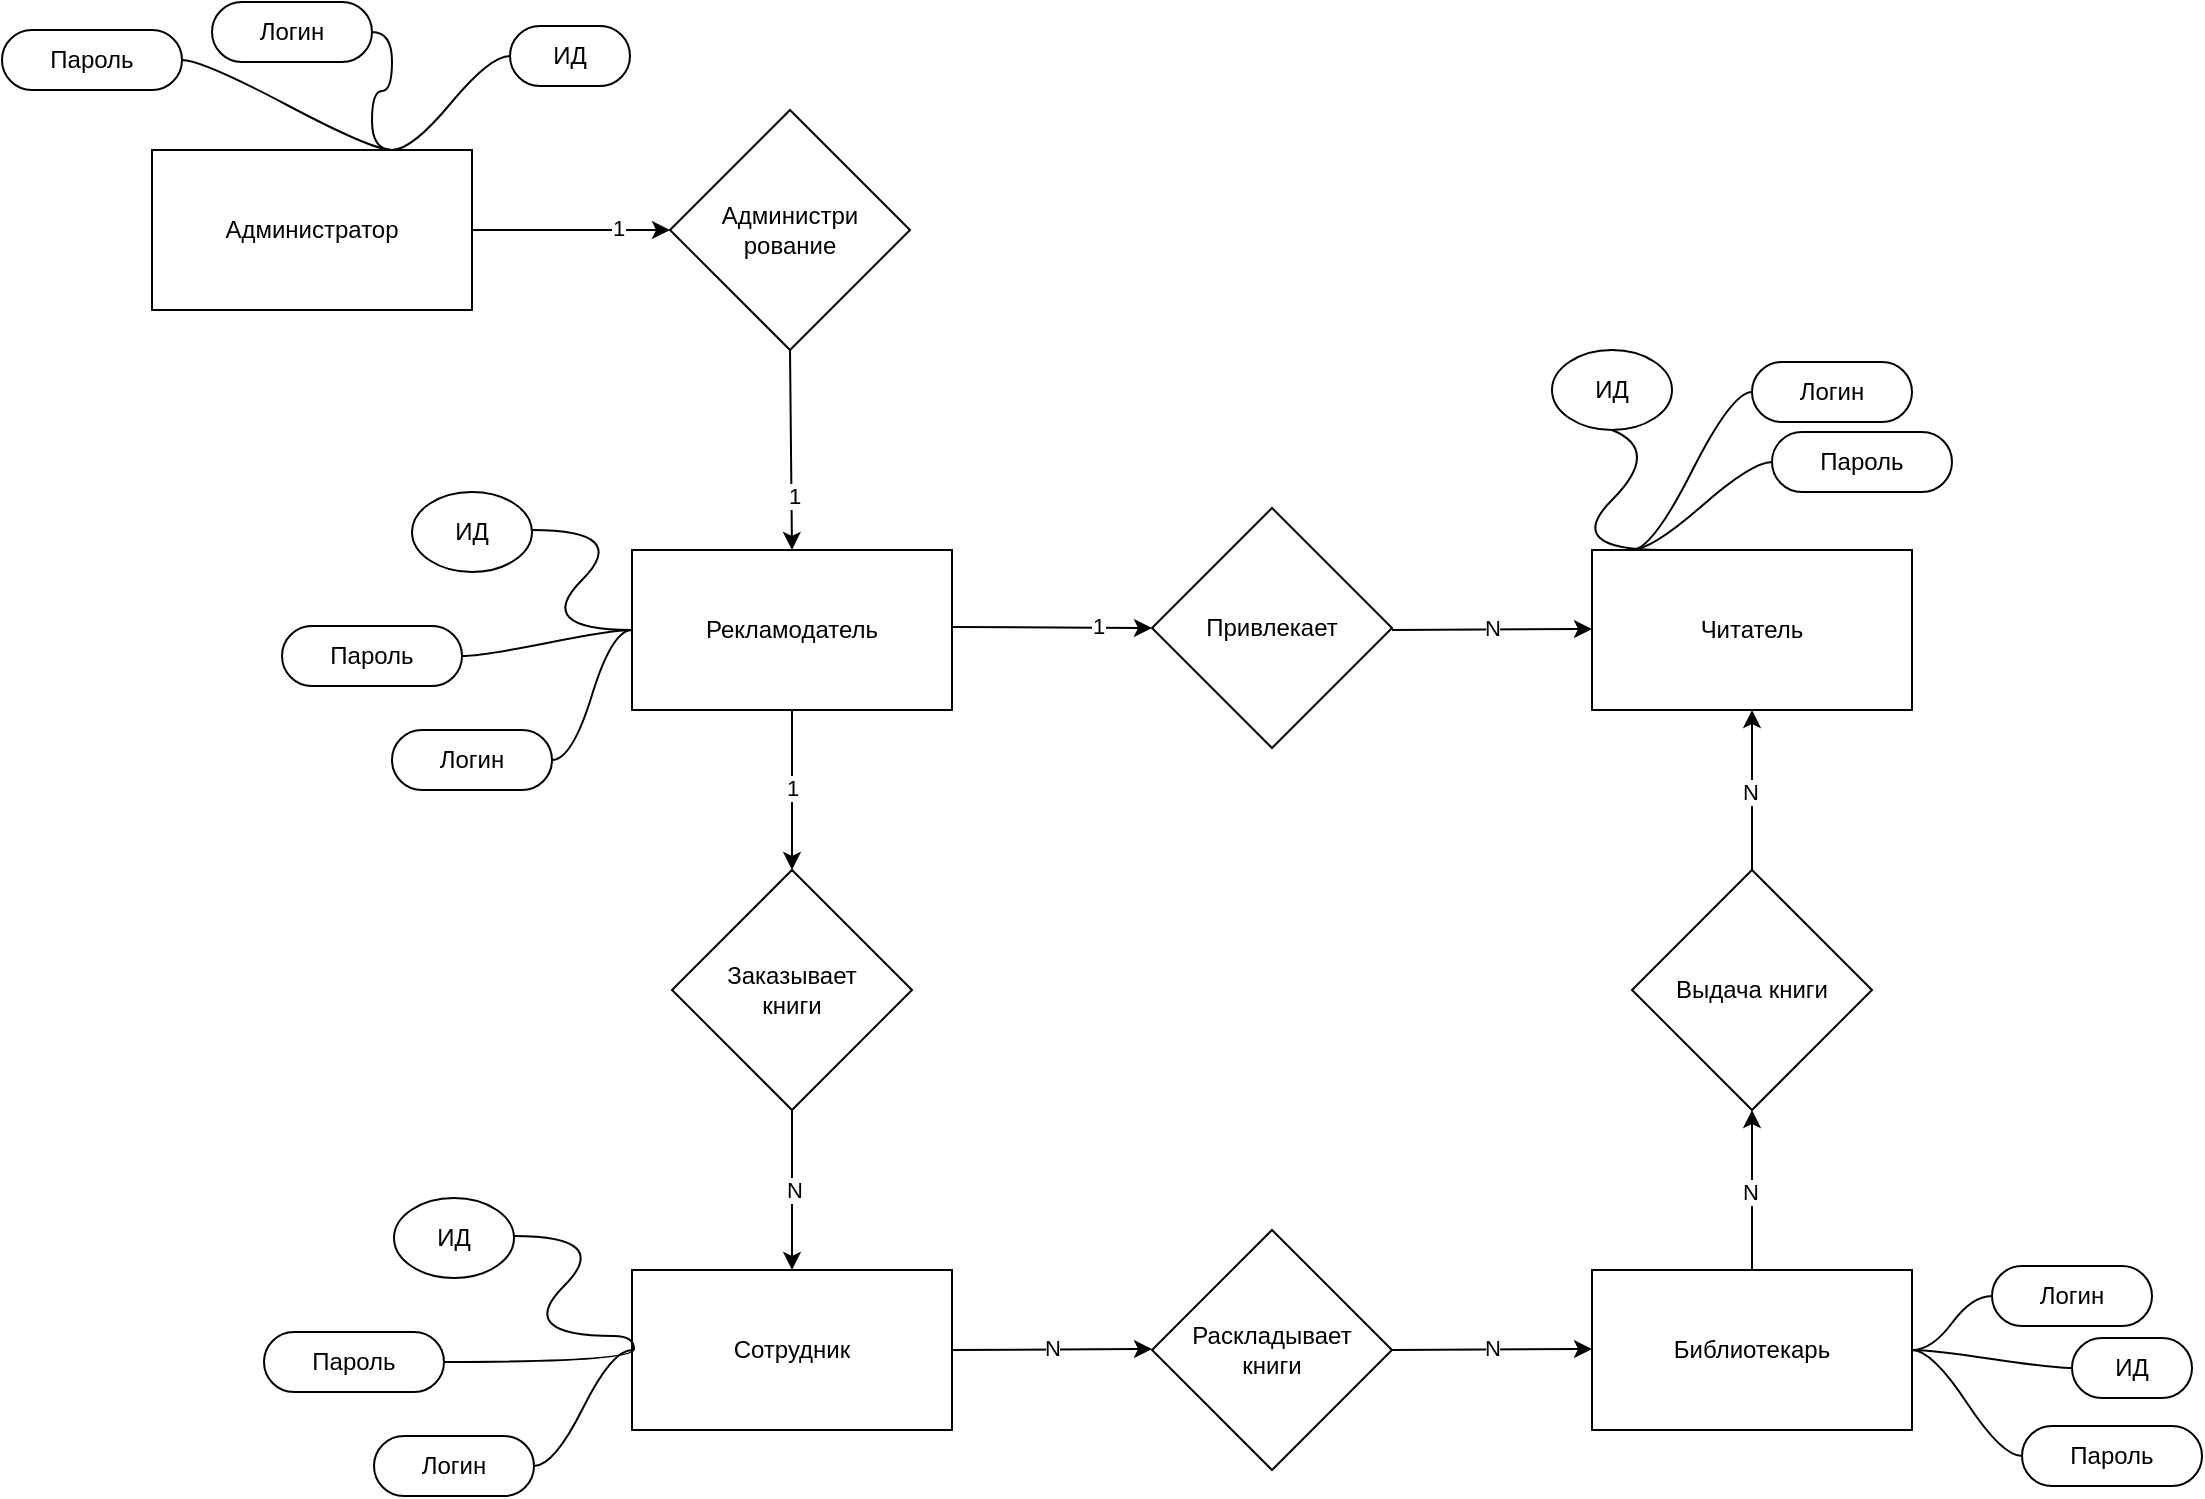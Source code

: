 <mxfile version="26.0.11">
  <diagram name="Страница — 1" id="YFKdfmwQA15YOnpj56bv">
    <mxGraphModel dx="2035" dy="1243" grid="1" gridSize="10" guides="1" tooltips="1" connect="1" arrows="1" fold="1" page="1" pageScale="1" pageWidth="827" pageHeight="1169" math="0" shadow="0">
      <root>
        <mxCell id="0" />
        <mxCell id="1" parent="0" />
        <mxCell id="nL_QgOMmvzi4siewfIoi-1" value="Администратор" style="rounded=0;whiteSpace=wrap;html=1;" vertex="1" parent="1">
          <mxGeometry x="80" y="120" width="160" height="80" as="geometry" />
        </mxCell>
        <mxCell id="nL_QgOMmvzi4siewfIoi-2" value="Рек&lt;span style=&quot;color: rgba(0, 0, 0, 0); font-family: monospace; font-size: 0px; text-align: start; text-wrap-mode: nowrap;&quot;&gt;%3CmxGraphModel%3E%3Croot%3E%3CmxCell%20id%3D%220%22%2F%3E%3CmxCell%20id%3D%221%22%20parent%3D%220%22%2F%3E%3CmxCell%20id%3D%222%22%20value%3D%22%D0%90%D0%B4%D0%BC%D0%B8%D0%BD%D0%B8%D1%81%D1%82%D1%80%D0%B0%D1%82%D0%BE%D1%80%22%20style%3D%22rounded%3D0%3BwhiteSpace%3Dwrap%3Bhtml%3D1%3B%22%20vertex%3D%221%22%20parent%3D%221%22%3E%3CmxGeometry%20x%3D%2280%22%20y%3D%22120%22%20width%3D%22160%22%20height%3D%2280%22%20as%3D%22geometry%22%2F%3E%3C%2FmxCell%3E%3C%2Froot%3E%3C%2FmxGraphModel%3E&lt;/span&gt;ламо&lt;span style=&quot;background-color: transparent; color: light-dark(rgb(0, 0, 0), rgb(255, 255, 255));&quot;&gt;датель&lt;/span&gt;" style="rounded=0;whiteSpace=wrap;html=1;" vertex="1" parent="1">
          <mxGeometry x="320" y="320" width="160" height="80" as="geometry" />
        </mxCell>
        <mxCell id="nL_QgOMmvzi4siewfIoi-3" value="Читатель" style="rounded=0;whiteSpace=wrap;html=1;" vertex="1" parent="1">
          <mxGeometry x="800" y="320" width="160" height="80" as="geometry" />
        </mxCell>
        <mxCell id="nL_QgOMmvzi4siewfIoi-4" value="Сотрудник" style="rounded=0;whiteSpace=wrap;html=1;" vertex="1" parent="1">
          <mxGeometry x="320" y="680" width="160" height="80" as="geometry" />
        </mxCell>
        <mxCell id="nL_QgOMmvzi4siewfIoi-5" value="Библиотекарь" style="rounded=0;whiteSpace=wrap;html=1;" vertex="1" parent="1">
          <mxGeometry x="800" y="680" width="160" height="80" as="geometry" />
        </mxCell>
        <mxCell id="nL_QgOMmvzi4siewfIoi-6" value="Администри&lt;div&gt;рование&lt;/div&gt;" style="rhombus;whiteSpace=wrap;html=1;" vertex="1" parent="1">
          <mxGeometry x="339" y="100" width="120" height="120" as="geometry" />
        </mxCell>
        <mxCell id="nL_QgOMmvzi4siewfIoi-8" value="Привлекает" style="rhombus;whiteSpace=wrap;html=1;" vertex="1" parent="1">
          <mxGeometry x="580" y="299" width="120" height="120" as="geometry" />
        </mxCell>
        <mxCell id="nL_QgOMmvzi4siewfIoi-10" value="Заказывает&lt;div&gt;книги&lt;/div&gt;" style="rhombus;whiteSpace=wrap;html=1;" vertex="1" parent="1">
          <mxGeometry x="340" y="480" width="120" height="120" as="geometry" />
        </mxCell>
        <mxCell id="nL_QgOMmvzi4siewfIoi-11" value="Раскладывает&lt;div&gt;книги&lt;/div&gt;" style="rhombus;whiteSpace=wrap;html=1;" vertex="1" parent="1">
          <mxGeometry x="580" y="660" width="120" height="120" as="geometry" />
        </mxCell>
        <mxCell id="nL_QgOMmvzi4siewfIoi-12" value="Выдача книги" style="rhombus;whiteSpace=wrap;html=1;" vertex="1" parent="1">
          <mxGeometry x="820" y="480" width="120" height="120" as="geometry" />
        </mxCell>
        <mxCell id="nL_QgOMmvzi4siewfIoi-13" value="" style="endArrow=classic;html=1;rounded=0;entryX=0;entryY=0.5;entryDx=0;entryDy=0;" edge="1" parent="1" target="nL_QgOMmvzi4siewfIoi-6">
          <mxGeometry width="50" height="50" relative="1" as="geometry">
            <mxPoint x="240" y="160" as="sourcePoint" />
            <mxPoint x="290" y="110" as="targetPoint" />
          </mxGeometry>
        </mxCell>
        <mxCell id="nL_QgOMmvzi4siewfIoi-14" value="1" style="edgeLabel;html=1;align=center;verticalAlign=middle;resizable=0;points=[];" vertex="1" connectable="0" parent="nL_QgOMmvzi4siewfIoi-13">
          <mxGeometry x="0.463" y="1" relative="1" as="geometry">
            <mxPoint as="offset" />
          </mxGeometry>
        </mxCell>
        <mxCell id="nL_QgOMmvzi4siewfIoi-15" value="" style="endArrow=classic;html=1;rounded=0;entryX=0.5;entryY=0;entryDx=0;entryDy=0;exitX=0.5;exitY=1;exitDx=0;exitDy=0;" edge="1" parent="1" source="nL_QgOMmvzi4siewfIoi-6" target="nL_QgOMmvzi4siewfIoi-2">
          <mxGeometry width="50" height="50" relative="1" as="geometry">
            <mxPoint x="250" y="233" as="sourcePoint" />
            <mxPoint x="348" y="233" as="targetPoint" />
          </mxGeometry>
        </mxCell>
        <mxCell id="nL_QgOMmvzi4siewfIoi-16" value="1" style="edgeLabel;html=1;align=center;verticalAlign=middle;resizable=0;points=[];" vertex="1" connectable="0" parent="nL_QgOMmvzi4siewfIoi-15">
          <mxGeometry x="0.463" y="1" relative="1" as="geometry">
            <mxPoint as="offset" />
          </mxGeometry>
        </mxCell>
        <mxCell id="nL_QgOMmvzi4siewfIoi-17" value="" style="endArrow=classic;html=1;rounded=0;" edge="1" parent="1">
          <mxGeometry width="50" height="50" relative="1" as="geometry">
            <mxPoint x="480" y="358.5" as="sourcePoint" />
            <mxPoint x="580" y="359" as="targetPoint" />
          </mxGeometry>
        </mxCell>
        <mxCell id="nL_QgOMmvzi4siewfIoi-18" value="1" style="edgeLabel;html=1;align=center;verticalAlign=middle;resizable=0;points=[];" vertex="1" connectable="0" parent="nL_QgOMmvzi4siewfIoi-17">
          <mxGeometry x="0.463" y="1" relative="1" as="geometry">
            <mxPoint as="offset" />
          </mxGeometry>
        </mxCell>
        <mxCell id="nL_QgOMmvzi4siewfIoi-19" value="" style="endArrow=classic;html=1;rounded=0;entryX=0;entryY=0.5;entryDx=0;entryDy=0;" edge="1" parent="1">
          <mxGeometry width="50" height="50" relative="1" as="geometry">
            <mxPoint x="700" y="360" as="sourcePoint" />
            <mxPoint x="800" y="359.5" as="targetPoint" />
          </mxGeometry>
        </mxCell>
        <mxCell id="nL_QgOMmvzi4siewfIoi-22" value="N" style="edgeLabel;html=1;align=center;verticalAlign=middle;resizable=0;points=[];" vertex="1" connectable="0" parent="nL_QgOMmvzi4siewfIoi-19">
          <mxGeometry x="-0.007" y="1" relative="1" as="geometry">
            <mxPoint as="offset" />
          </mxGeometry>
        </mxCell>
        <mxCell id="nL_QgOMmvzi4siewfIoi-24" value="" style="endArrow=classic;html=1;rounded=0;exitX=0.5;exitY=1;exitDx=0;exitDy=0;" edge="1" parent="1" source="nL_QgOMmvzi4siewfIoi-2" target="nL_QgOMmvzi4siewfIoi-10">
          <mxGeometry width="50" height="50" relative="1" as="geometry">
            <mxPoint x="710" y="435" as="sourcePoint" />
            <mxPoint x="810" y="434.5" as="targetPoint" />
          </mxGeometry>
        </mxCell>
        <mxCell id="nL_QgOMmvzi4siewfIoi-27" value="1" style="edgeLabel;html=1;align=center;verticalAlign=middle;resizable=0;points=[];" vertex="1" connectable="0" parent="nL_QgOMmvzi4siewfIoi-24">
          <mxGeometry x="-0.025" relative="1" as="geometry">
            <mxPoint as="offset" />
          </mxGeometry>
        </mxCell>
        <mxCell id="nL_QgOMmvzi4siewfIoi-28" value="" style="endArrow=classic;html=1;rounded=0;entryX=0.5;entryY=0;entryDx=0;entryDy=0;exitX=0.5;exitY=1;exitDx=0;exitDy=0;" edge="1" parent="1" source="nL_QgOMmvzi4siewfIoi-10" target="nL_QgOMmvzi4siewfIoi-4">
          <mxGeometry width="50" height="50" relative="1" as="geometry">
            <mxPoint x="414" y="610.5" as="sourcePoint" />
            <mxPoint x="514" y="610" as="targetPoint" />
          </mxGeometry>
        </mxCell>
        <mxCell id="nL_QgOMmvzi4siewfIoi-29" value="N" style="edgeLabel;html=1;align=center;verticalAlign=middle;resizable=0;points=[];" vertex="1" connectable="0" parent="nL_QgOMmvzi4siewfIoi-28">
          <mxGeometry x="-0.007" y="1" relative="1" as="geometry">
            <mxPoint as="offset" />
          </mxGeometry>
        </mxCell>
        <mxCell id="nL_QgOMmvzi4siewfIoi-30" value="" style="endArrow=classic;html=1;rounded=0;entryX=0;entryY=0.5;entryDx=0;entryDy=0;" edge="1" parent="1">
          <mxGeometry width="50" height="50" relative="1" as="geometry">
            <mxPoint x="480" y="720" as="sourcePoint" />
            <mxPoint x="580" y="719.5" as="targetPoint" />
          </mxGeometry>
        </mxCell>
        <mxCell id="nL_QgOMmvzi4siewfIoi-31" value="N" style="edgeLabel;html=1;align=center;verticalAlign=middle;resizable=0;points=[];" vertex="1" connectable="0" parent="nL_QgOMmvzi4siewfIoi-30">
          <mxGeometry x="-0.007" y="1" relative="1" as="geometry">
            <mxPoint as="offset" />
          </mxGeometry>
        </mxCell>
        <mxCell id="nL_QgOMmvzi4siewfIoi-32" value="" style="endArrow=classic;html=1;rounded=0;entryX=0;entryY=0.5;entryDx=0;entryDy=0;" edge="1" parent="1">
          <mxGeometry width="50" height="50" relative="1" as="geometry">
            <mxPoint x="700" y="720" as="sourcePoint" />
            <mxPoint x="800" y="719.5" as="targetPoint" />
          </mxGeometry>
        </mxCell>
        <mxCell id="nL_QgOMmvzi4siewfIoi-33" value="N" style="edgeLabel;html=1;align=center;verticalAlign=middle;resizable=0;points=[];" vertex="1" connectable="0" parent="nL_QgOMmvzi4siewfIoi-32">
          <mxGeometry x="-0.007" y="1" relative="1" as="geometry">
            <mxPoint as="offset" />
          </mxGeometry>
        </mxCell>
        <mxCell id="nL_QgOMmvzi4siewfIoi-36" value="" style="endArrow=classic;html=1;rounded=0;entryX=0.5;entryY=1;entryDx=0;entryDy=0;exitX=0.5;exitY=0;exitDx=0;exitDy=0;" edge="1" parent="1" source="nL_QgOMmvzi4siewfIoi-12" target="nL_QgOMmvzi4siewfIoi-3">
          <mxGeometry width="50" height="50" relative="1" as="geometry">
            <mxPoint x="750" y="410" as="sourcePoint" />
            <mxPoint x="850" y="409.5" as="targetPoint" />
          </mxGeometry>
        </mxCell>
        <mxCell id="nL_QgOMmvzi4siewfIoi-37" value="N" style="edgeLabel;html=1;align=center;verticalAlign=middle;resizable=0;points=[];" vertex="1" connectable="0" parent="nL_QgOMmvzi4siewfIoi-36">
          <mxGeometry x="-0.007" y="1" relative="1" as="geometry">
            <mxPoint as="offset" />
          </mxGeometry>
        </mxCell>
        <mxCell id="nL_QgOMmvzi4siewfIoi-38" value="" style="endArrow=classic;html=1;rounded=0;entryX=0.5;entryY=1;entryDx=0;entryDy=0;exitX=0.5;exitY=0;exitDx=0;exitDy=0;" edge="1" parent="1" source="nL_QgOMmvzi4siewfIoi-5" target="nL_QgOMmvzi4siewfIoi-12">
          <mxGeometry width="50" height="50" relative="1" as="geometry">
            <mxPoint x="760" y="420" as="sourcePoint" />
            <mxPoint x="860" y="419.5" as="targetPoint" />
          </mxGeometry>
        </mxCell>
        <mxCell id="nL_QgOMmvzi4siewfIoi-39" value="N" style="edgeLabel;html=1;align=center;verticalAlign=middle;resizable=0;points=[];" vertex="1" connectable="0" parent="nL_QgOMmvzi4siewfIoi-38">
          <mxGeometry x="-0.007" y="1" relative="1" as="geometry">
            <mxPoint as="offset" />
          </mxGeometry>
        </mxCell>
        <mxCell id="nL_QgOMmvzi4siewfIoi-41" value="ИД" style="ellipse;whiteSpace=wrap;html=1;" vertex="1" parent="1">
          <mxGeometry x="210" y="291" width="60" height="40" as="geometry" />
        </mxCell>
        <mxCell id="nL_QgOMmvzi4siewfIoi-42" value="ИД" style="ellipse;whiteSpace=wrap;html=1;" vertex="1" parent="1">
          <mxGeometry x="780" y="220" width="60" height="40" as="geometry" />
        </mxCell>
        <mxCell id="nL_QgOMmvzi4siewfIoi-45" value="ИД" style="whiteSpace=wrap;html=1;rounded=1;arcSize=50;align=center;verticalAlign=middle;strokeWidth=1;autosize=1;spacing=4;treeFolding=1;treeMoving=1;newEdgeStyle={&quot;edgeStyle&quot;:&quot;entityRelationEdgeStyle&quot;,&quot;startArrow&quot;:&quot;none&quot;,&quot;endArrow&quot;:&quot;none&quot;,&quot;segment&quot;:10,&quot;curved&quot;:1,&quot;sourcePerimeterSpacing&quot;:0,&quot;targetPerimeterSpacing&quot;:0};movable=1;resizable=1;rotatable=1;deletable=1;editable=1;locked=0;connectable=1;" vertex="1" parent="1">
          <mxGeometry x="259" y="58" width="60" height="30" as="geometry" />
        </mxCell>
        <mxCell id="nL_QgOMmvzi4siewfIoi-46" value="" style="edgeStyle=entityRelationEdgeStyle;startArrow=none;endArrow=none;segment=10;curved=1;sourcePerimeterSpacing=0;targetPerimeterSpacing=0;rounded=0;exitX=0.75;exitY=0;exitDx=0;exitDy=0;" edge="1" target="nL_QgOMmvzi4siewfIoi-45" parent="1" source="nL_QgOMmvzi4siewfIoi-1">
          <mxGeometry relative="1" as="geometry">
            <mxPoint x="209" y="100" as="sourcePoint" />
          </mxGeometry>
        </mxCell>
        <mxCell id="nL_QgOMmvzi4siewfIoi-53" value="Логин" style="whiteSpace=wrap;html=1;rounded=1;arcSize=50;align=center;verticalAlign=middle;strokeWidth=1;autosize=1;spacing=4;treeFolding=1;treeMoving=1;newEdgeStyle={&quot;edgeStyle&quot;:&quot;entityRelationEdgeStyle&quot;,&quot;startArrow&quot;:&quot;none&quot;,&quot;endArrow&quot;:&quot;none&quot;,&quot;segment&quot;:10,&quot;curved&quot;:1,&quot;sourcePerimeterSpacing&quot;:0,&quot;targetPerimeterSpacing&quot;:0};" vertex="1" parent="1">
          <mxGeometry x="110" y="46" width="80" height="30" as="geometry" />
        </mxCell>
        <mxCell id="nL_QgOMmvzi4siewfIoi-54" value="" style="edgeStyle=entityRelationEdgeStyle;startArrow=none;endArrow=none;segment=10;curved=1;sourcePerimeterSpacing=0;targetPerimeterSpacing=0;rounded=0;exitX=0.75;exitY=0;exitDx=0;exitDy=0;" edge="1" target="nL_QgOMmvzi4siewfIoi-53" parent="1" source="nL_QgOMmvzi4siewfIoi-1">
          <mxGeometry relative="1" as="geometry">
            <mxPoint x="70" y="88" as="sourcePoint" />
          </mxGeometry>
        </mxCell>
        <mxCell id="nL_QgOMmvzi4siewfIoi-55" value="Пароль" style="whiteSpace=wrap;html=1;rounded=1;arcSize=50;align=center;verticalAlign=middle;strokeWidth=1;autosize=1;spacing=4;treeFolding=1;treeMoving=1;newEdgeStyle={&quot;edgeStyle&quot;:&quot;entityRelationEdgeStyle&quot;,&quot;startArrow&quot;:&quot;none&quot;,&quot;endArrow&quot;:&quot;none&quot;,&quot;segment&quot;:10,&quot;curved&quot;:1,&quot;sourcePerimeterSpacing&quot;:0,&quot;targetPerimeterSpacing&quot;:0};" vertex="1" parent="1">
          <mxGeometry x="5" y="60" width="90" height="30" as="geometry" />
        </mxCell>
        <mxCell id="nL_QgOMmvzi4siewfIoi-56" value="" style="edgeStyle=entityRelationEdgeStyle;startArrow=none;endArrow=none;segment=10;curved=1;sourcePerimeterSpacing=0;targetPerimeterSpacing=0;rounded=0;exitX=0.75;exitY=0;exitDx=0;exitDy=0;" edge="1" target="nL_QgOMmvzi4siewfIoi-55" parent="1" source="nL_QgOMmvzi4siewfIoi-1">
          <mxGeometry relative="1" as="geometry">
            <mxPoint x="-30" y="102" as="sourcePoint" />
            <Array as="points">
              <mxPoint x="140" y="110" />
              <mxPoint x="130" y="100" />
            </Array>
          </mxGeometry>
        </mxCell>
        <mxCell id="nL_QgOMmvzi4siewfIoi-62" value="" style="curved=1;endArrow=none;html=1;rounded=0;startFill=0;" edge="1" parent="1">
          <mxGeometry width="50" height="50" relative="1" as="geometry">
            <mxPoint x="320" y="360" as="sourcePoint" />
            <mxPoint x="270" y="310" as="targetPoint" />
            <Array as="points">
              <mxPoint x="270" y="360" />
              <mxPoint x="320" y="310" />
            </Array>
          </mxGeometry>
        </mxCell>
        <mxCell id="nL_QgOMmvzi4siewfIoi-63" value="" style="curved=1;endArrow=none;html=1;rounded=0;startFill=0;entryX=0.5;entryY=1;entryDx=0;entryDy=0;" edge="1" parent="1" target="nL_QgOMmvzi4siewfIoi-42">
          <mxGeometry width="50" height="50" relative="1" as="geometry">
            <mxPoint x="835" y="320" as="sourcePoint" />
            <mxPoint x="785" y="270" as="targetPoint" />
            <Array as="points">
              <mxPoint x="785" y="320" />
              <mxPoint x="835" y="270" />
            </Array>
          </mxGeometry>
        </mxCell>
        <mxCell id="nL_QgOMmvzi4siewfIoi-64" value="Логин" style="whiteSpace=wrap;html=1;rounded=1;arcSize=50;align=center;verticalAlign=middle;strokeWidth=1;autosize=1;spacing=4;treeFolding=1;treeMoving=1;newEdgeStyle={&quot;edgeStyle&quot;:&quot;entityRelationEdgeStyle&quot;,&quot;startArrow&quot;:&quot;none&quot;,&quot;endArrow&quot;:&quot;none&quot;,&quot;segment&quot;:10,&quot;curved&quot;:1,&quot;sourcePerimeterSpacing&quot;:0,&quot;targetPerimeterSpacing&quot;:0};" vertex="1" parent="1">
          <mxGeometry x="200" y="410" width="80" height="30" as="geometry" />
        </mxCell>
        <mxCell id="nL_QgOMmvzi4siewfIoi-65" value="" style="edgeStyle=entityRelationEdgeStyle;startArrow=none;endArrow=none;segment=10;curved=1;sourcePerimeterSpacing=0;targetPerimeterSpacing=0;rounded=0;exitX=0;exitY=0.5;exitDx=0;exitDy=0;" edge="1" target="nL_QgOMmvzi4siewfIoi-64" parent="1" source="nL_QgOMmvzi4siewfIoi-2">
          <mxGeometry relative="1" as="geometry">
            <mxPoint x="329" y="320" as="sourcePoint" />
            <Array as="points">
              <mxPoint x="270" y="370" />
            </Array>
          </mxGeometry>
        </mxCell>
        <mxCell id="nL_QgOMmvzi4siewfIoi-66" value="Пароль" style="whiteSpace=wrap;html=1;rounded=1;arcSize=50;align=center;verticalAlign=middle;strokeWidth=1;autosize=1;spacing=4;treeFolding=1;treeMoving=1;newEdgeStyle={&quot;edgeStyle&quot;:&quot;entityRelationEdgeStyle&quot;,&quot;startArrow&quot;:&quot;none&quot;,&quot;endArrow&quot;:&quot;none&quot;,&quot;segment&quot;:10,&quot;curved&quot;:1,&quot;sourcePerimeterSpacing&quot;:0,&quot;targetPerimeterSpacing&quot;:0};" vertex="1" parent="1">
          <mxGeometry x="145" y="358" width="90" height="30" as="geometry" />
        </mxCell>
        <mxCell id="nL_QgOMmvzi4siewfIoi-67" value="" style="edgeStyle=entityRelationEdgeStyle;startArrow=none;endArrow=none;segment=10;curved=1;sourcePerimeterSpacing=0;targetPerimeterSpacing=0;rounded=0;exitX=0;exitY=0.5;exitDx=0;exitDy=0;" edge="1" target="nL_QgOMmvzi4siewfIoi-66" parent="1" source="nL_QgOMmvzi4siewfIoi-2">
          <mxGeometry relative="1" as="geometry">
            <mxPoint x="110" y="400" as="sourcePoint" />
          </mxGeometry>
        </mxCell>
        <mxCell id="nL_QgOMmvzi4siewfIoi-68" value="Логин" style="whiteSpace=wrap;html=1;rounded=1;arcSize=50;align=center;verticalAlign=middle;strokeWidth=1;autosize=1;spacing=4;treeFolding=1;treeMoving=1;newEdgeStyle={&quot;edgeStyle&quot;:&quot;entityRelationEdgeStyle&quot;,&quot;startArrow&quot;:&quot;none&quot;,&quot;endArrow&quot;:&quot;none&quot;,&quot;segment&quot;:10,&quot;curved&quot;:1,&quot;sourcePerimeterSpacing&quot;:0,&quot;targetPerimeterSpacing&quot;:0};" vertex="1" parent="1">
          <mxGeometry x="880" y="226" width="80" height="30" as="geometry" />
        </mxCell>
        <mxCell id="nL_QgOMmvzi4siewfIoi-69" value="" style="edgeStyle=entityRelationEdgeStyle;startArrow=none;endArrow=none;segment=10;curved=1;sourcePerimeterSpacing=0;targetPerimeterSpacing=0;rounded=0;" edge="1" target="nL_QgOMmvzi4siewfIoi-68" parent="1">
          <mxGeometry relative="1" as="geometry">
            <mxPoint x="820" y="320" as="sourcePoint" />
          </mxGeometry>
        </mxCell>
        <mxCell id="nL_QgOMmvzi4siewfIoi-70" value="Пароль" style="whiteSpace=wrap;html=1;rounded=1;arcSize=50;align=center;verticalAlign=middle;strokeWidth=1;autosize=1;spacing=4;treeFolding=1;treeMoving=1;newEdgeStyle={&quot;edgeStyle&quot;:&quot;entityRelationEdgeStyle&quot;,&quot;startArrow&quot;:&quot;none&quot;,&quot;endArrow&quot;:&quot;none&quot;,&quot;segment&quot;:10,&quot;curved&quot;:1,&quot;sourcePerimeterSpacing&quot;:0,&quot;targetPerimeterSpacing&quot;:0};" vertex="1" parent="1">
          <mxGeometry x="890" y="261" width="90" height="30" as="geometry" />
        </mxCell>
        <mxCell id="nL_QgOMmvzi4siewfIoi-71" value="" style="edgeStyle=entityRelationEdgeStyle;startArrow=none;endArrow=none;segment=10;curved=1;sourcePerimeterSpacing=0;targetPerimeterSpacing=0;rounded=0;exitX=0.124;exitY=-0.001;exitDx=0;exitDy=0;exitPerimeter=0;" edge="1" target="nL_QgOMmvzi4siewfIoi-70" parent="1" source="nL_QgOMmvzi4siewfIoi-3">
          <mxGeometry relative="1" as="geometry">
            <mxPoint x="920" y="312" as="sourcePoint" />
          </mxGeometry>
        </mxCell>
        <mxCell id="nL_QgOMmvzi4siewfIoi-72" value="ИД" style="ellipse;whiteSpace=wrap;html=1;" vertex="1" parent="1">
          <mxGeometry x="201" y="644" width="60" height="40" as="geometry" />
        </mxCell>
        <mxCell id="nL_QgOMmvzi4siewfIoi-73" value="" style="curved=1;endArrow=none;html=1;rounded=0;startFill=0;" edge="1" parent="1">
          <mxGeometry width="50" height="50" relative="1" as="geometry">
            <mxPoint x="311" y="713" as="sourcePoint" />
            <mxPoint x="261" y="663" as="targetPoint" />
            <Array as="points">
              <mxPoint x="261" y="713" />
              <mxPoint x="311" y="663" />
            </Array>
          </mxGeometry>
        </mxCell>
        <mxCell id="nL_QgOMmvzi4siewfIoi-74" value="Логин" style="whiteSpace=wrap;html=1;rounded=1;arcSize=50;align=center;verticalAlign=middle;strokeWidth=1;autosize=1;spacing=4;treeFolding=1;treeMoving=1;newEdgeStyle={&quot;edgeStyle&quot;:&quot;entityRelationEdgeStyle&quot;,&quot;startArrow&quot;:&quot;none&quot;,&quot;endArrow&quot;:&quot;none&quot;,&quot;segment&quot;:10,&quot;curved&quot;:1,&quot;sourcePerimeterSpacing&quot;:0,&quot;targetPerimeterSpacing&quot;:0};" vertex="1" parent="1">
          <mxGeometry x="191" y="763" width="80" height="30" as="geometry" />
        </mxCell>
        <mxCell id="nL_QgOMmvzi4siewfIoi-75" value="" style="edgeStyle=entityRelationEdgeStyle;startArrow=none;endArrow=none;segment=10;curved=1;sourcePerimeterSpacing=0;targetPerimeterSpacing=0;rounded=0;exitX=0;exitY=0.5;exitDx=0;exitDy=0;" edge="1" parent="1" target="nL_QgOMmvzi4siewfIoi-74" source="nL_QgOMmvzi4siewfIoi-4">
          <mxGeometry relative="1" as="geometry">
            <mxPoint x="320" y="730" as="sourcePoint" />
            <Array as="points">
              <mxPoint x="261" y="723" />
              <mxPoint x="290" y="760" />
            </Array>
          </mxGeometry>
        </mxCell>
        <mxCell id="nL_QgOMmvzi4siewfIoi-76" value="Пароль" style="whiteSpace=wrap;html=1;rounded=1;arcSize=50;align=center;verticalAlign=middle;strokeWidth=1;autosize=1;spacing=4;treeFolding=1;treeMoving=1;newEdgeStyle={&quot;edgeStyle&quot;:&quot;entityRelationEdgeStyle&quot;,&quot;startArrow&quot;:&quot;none&quot;,&quot;endArrow&quot;:&quot;none&quot;,&quot;segment&quot;:10,&quot;curved&quot;:1,&quot;sourcePerimeterSpacing&quot;:0,&quot;targetPerimeterSpacing&quot;:0};" vertex="1" parent="1">
          <mxGeometry x="136" y="711" width="90" height="30" as="geometry" />
        </mxCell>
        <mxCell id="nL_QgOMmvzi4siewfIoi-77" value="" style="edgeStyle=entityRelationEdgeStyle;startArrow=none;endArrow=none;segment=10;curved=1;sourcePerimeterSpacing=0;targetPerimeterSpacing=0;rounded=0;exitX=0;exitY=0.5;exitDx=0;exitDy=0;" edge="1" parent="1" target="nL_QgOMmvzi4siewfIoi-76">
          <mxGeometry relative="1" as="geometry">
            <mxPoint x="311" y="713" as="sourcePoint" />
          </mxGeometry>
        </mxCell>
        <mxCell id="nL_QgOMmvzi4siewfIoi-85" value="Логин" style="whiteSpace=wrap;html=1;rounded=1;arcSize=50;align=center;verticalAlign=middle;strokeWidth=1;autosize=1;spacing=4;treeFolding=1;treeMoving=1;newEdgeStyle={&quot;edgeStyle&quot;:&quot;entityRelationEdgeStyle&quot;,&quot;startArrow&quot;:&quot;none&quot;,&quot;endArrow&quot;:&quot;none&quot;,&quot;segment&quot;:10,&quot;curved&quot;:1,&quot;sourcePerimeterSpacing&quot;:0,&quot;targetPerimeterSpacing&quot;:0};" vertex="1" parent="1">
          <mxGeometry x="1000" y="678" width="80" height="30" as="geometry" />
        </mxCell>
        <mxCell id="nL_QgOMmvzi4siewfIoi-86" value="" style="edgeStyle=entityRelationEdgeStyle;startArrow=none;endArrow=none;segment=10;curved=1;sourcePerimeterSpacing=0;targetPerimeterSpacing=0;rounded=0;" edge="1" target="nL_QgOMmvzi4siewfIoi-85" parent="1">
          <mxGeometry relative="1" as="geometry">
            <mxPoint x="960" y="720" as="sourcePoint" />
          </mxGeometry>
        </mxCell>
        <mxCell id="nL_QgOMmvzi4siewfIoi-87" value="ИД" style="whiteSpace=wrap;html=1;rounded=1;arcSize=50;align=center;verticalAlign=middle;strokeWidth=1;autosize=1;spacing=4;treeFolding=1;treeMoving=1;newEdgeStyle={&quot;edgeStyle&quot;:&quot;entityRelationEdgeStyle&quot;,&quot;startArrow&quot;:&quot;none&quot;,&quot;endArrow&quot;:&quot;none&quot;,&quot;segment&quot;:10,&quot;curved&quot;:1,&quot;sourcePerimeterSpacing&quot;:0,&quot;targetPerimeterSpacing&quot;:0};" vertex="1" parent="1">
          <mxGeometry x="1040" y="714" width="60" height="30" as="geometry" />
        </mxCell>
        <mxCell id="nL_QgOMmvzi4siewfIoi-88" value="" style="edgeStyle=entityRelationEdgeStyle;startArrow=none;endArrow=none;segment=10;curved=1;sourcePerimeterSpacing=0;targetPerimeterSpacing=0;rounded=0;exitX=1;exitY=0.5;exitDx=0;exitDy=0;" edge="1" target="nL_QgOMmvzi4siewfIoi-87" parent="1" source="nL_QgOMmvzi4siewfIoi-5">
          <mxGeometry relative="1" as="geometry">
            <mxPoint x="990" y="756" as="sourcePoint" />
          </mxGeometry>
        </mxCell>
        <mxCell id="nL_QgOMmvzi4siewfIoi-89" value="Пароль" style="whiteSpace=wrap;html=1;rounded=1;arcSize=50;align=center;verticalAlign=middle;strokeWidth=1;autosize=1;spacing=4;treeFolding=1;treeMoving=1;newEdgeStyle={&quot;edgeStyle&quot;:&quot;entityRelationEdgeStyle&quot;,&quot;startArrow&quot;:&quot;none&quot;,&quot;endArrow&quot;:&quot;none&quot;,&quot;segment&quot;:10,&quot;curved&quot;:1,&quot;sourcePerimeterSpacing&quot;:0,&quot;targetPerimeterSpacing&quot;:0};" vertex="1" parent="1">
          <mxGeometry x="1015" y="758" width="90" height="30" as="geometry" />
        </mxCell>
        <mxCell id="nL_QgOMmvzi4siewfIoi-90" value="" style="edgeStyle=entityRelationEdgeStyle;startArrow=none;endArrow=none;segment=10;curved=1;sourcePerimeterSpacing=0;targetPerimeterSpacing=0;rounded=0;" edge="1" target="nL_QgOMmvzi4siewfIoi-89" parent="1">
          <mxGeometry relative="1" as="geometry">
            <mxPoint x="960" y="720" as="sourcePoint" />
          </mxGeometry>
        </mxCell>
      </root>
    </mxGraphModel>
  </diagram>
</mxfile>
